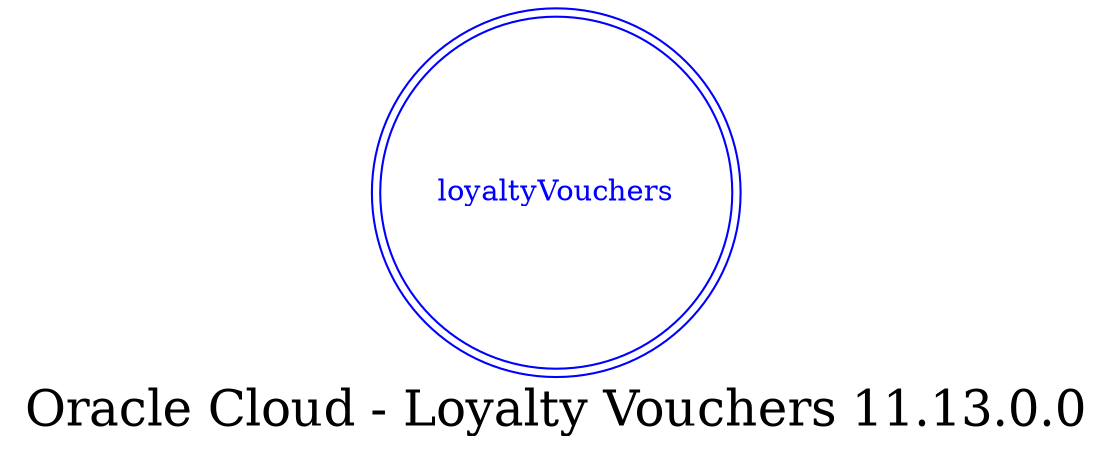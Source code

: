 digraph LexiconGraph {
graph[label="Oracle Cloud - Loyalty Vouchers 11.13.0.0", fontsize=24]
splines=true
"loyaltyVouchers" [color=blue, fontcolor=blue, shape=doublecircle]
}
